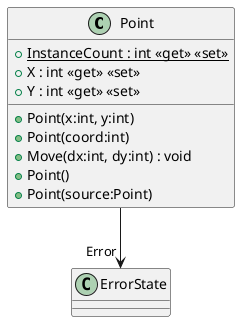 @startuml
class Point {
    + {static} InstanceCount : int <<get>> <<set>>
    + Point(x:int, y:int)
    + Point(coord:int)
    + X : int <<get>> <<set>>
    + Y : int <<get>> <<set>>
    + Move(dx:int, dy:int) : void
    + Point()
    + Point(source:Point)
}
Point --> "Error" ErrorState
@enduml
